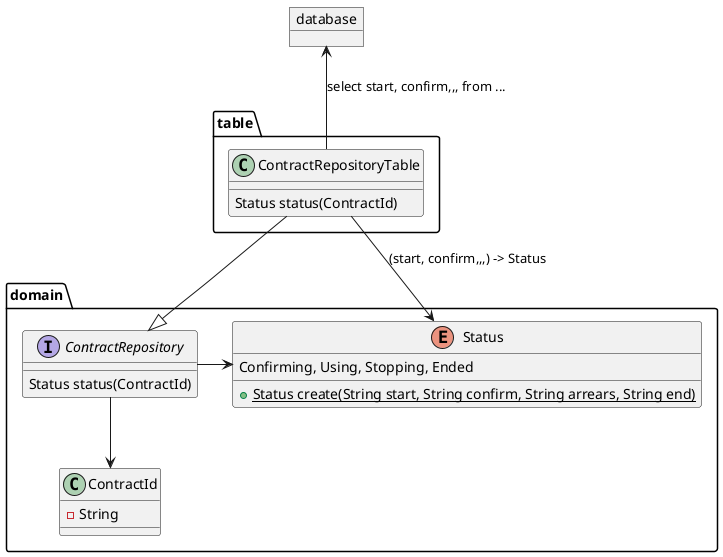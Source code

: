 @startuml

package domain {
  enum Status {
    Confirming, Using, Stopping, Ended
    + {static} Status create(String start, String confirm, String arrears, String end)
  }
  class ContractId {
    - String
  }
  interface ContractRepository {
    Status status(ContractId)
  }

  ContractRepository --> ContractId
  ContractRepository -right-> Status
}

package table {
  class ContractRepositoryTable {
    Status status(ContractId)
  }
}

object database

ContractRepositoryTable -down-|> ContractRepository
ContractRepositoryTable -up-> database : select start, confirm,,, from ...
ContractRepositoryTable --> Status : (start, confirm,,,) -> Status

@enduml